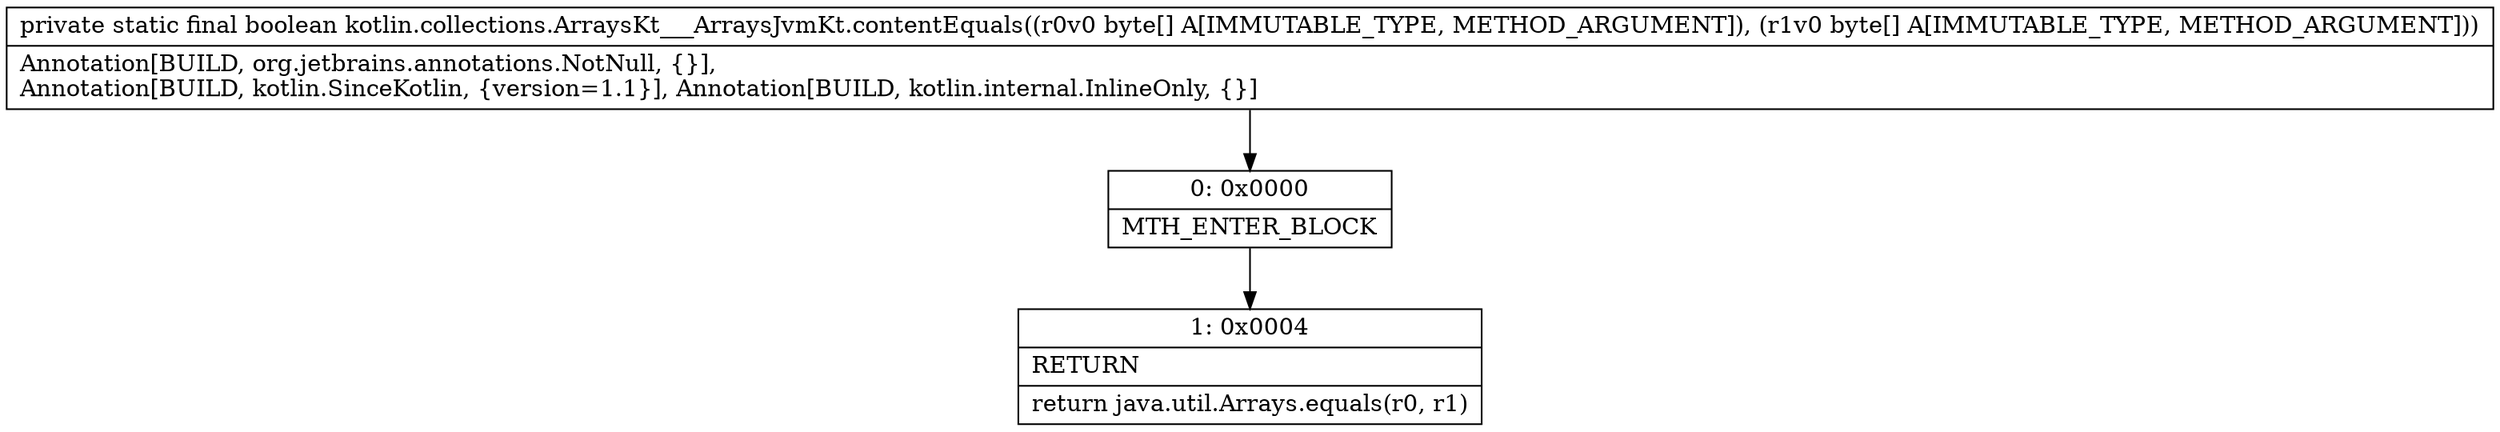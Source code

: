digraph "CFG forkotlin.collections.ArraysKt___ArraysJvmKt.contentEquals([B[B)Z" {
Node_0 [shape=record,label="{0\:\ 0x0000|MTH_ENTER_BLOCK\l}"];
Node_1 [shape=record,label="{1\:\ 0x0004|RETURN\l|return java.util.Arrays.equals(r0, r1)\l}"];
MethodNode[shape=record,label="{private static final boolean kotlin.collections.ArraysKt___ArraysJvmKt.contentEquals((r0v0 byte[] A[IMMUTABLE_TYPE, METHOD_ARGUMENT]), (r1v0 byte[] A[IMMUTABLE_TYPE, METHOD_ARGUMENT]))  | Annotation[BUILD, org.jetbrains.annotations.NotNull, \{\}], \lAnnotation[BUILD, kotlin.SinceKotlin, \{version=1.1\}], Annotation[BUILD, kotlin.internal.InlineOnly, \{\}]\l}"];
MethodNode -> Node_0;
Node_0 -> Node_1;
}

